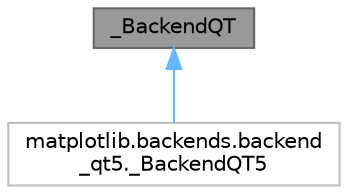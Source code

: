 digraph "_BackendQT"
{
 // LATEX_PDF_SIZE
  bgcolor="transparent";
  edge [fontname=Helvetica,fontsize=10,labelfontname=Helvetica,labelfontsize=10];
  node [fontname=Helvetica,fontsize=10,shape=box,height=0.2,width=0.4];
  Node1 [id="Node000001",label="_BackendQT",height=0.2,width=0.4,color="gray40", fillcolor="grey60", style="filled", fontcolor="black",tooltip=" "];
  Node1 -> Node2 [id="edge1_Node000001_Node000002",dir="back",color="steelblue1",style="solid",tooltip=" "];
  Node2 [id="Node000002",label="matplotlib.backends.backend\l_qt5._BackendQT5",height=0.2,width=0.4,color="grey75", fillcolor="white", style="filled",URL="$d2/d5c/classmatplotlib_1_1backends_1_1backend__qt5_1_1__BackendQT5.html",tooltip=" "];
}
